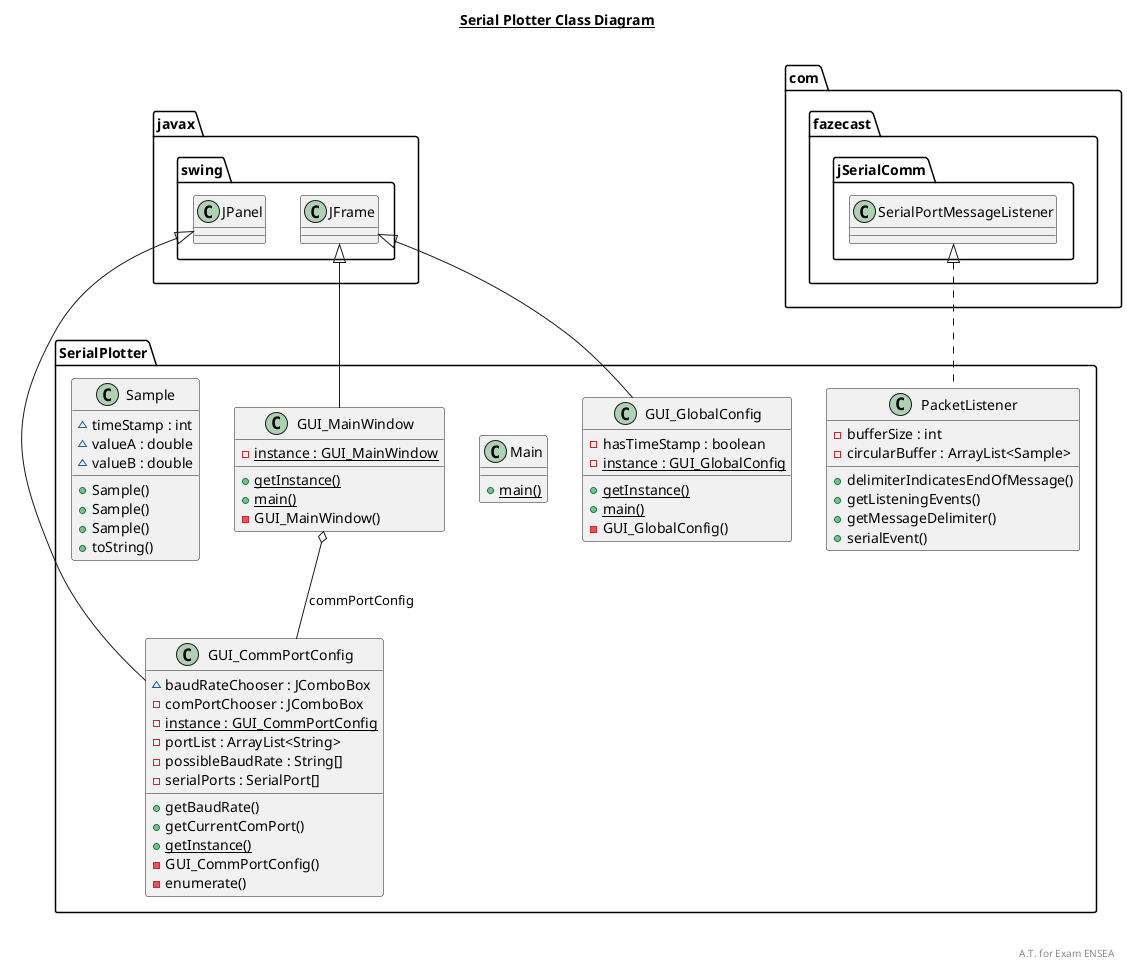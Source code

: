 @startuml

title __Serial Plotter Class Diagram__\n


  

  namespace SerialPlotter {
    class GUI_CommPortConfig {
        ~ baudRateChooser : JComboBox
        - comPortChooser : JComboBox
        {static} - instance : GUI_CommPortConfig
        - portList : ArrayList<String>
        - possibleBaudRate : String[]
        - serialPorts : SerialPort[]
        + getBaudRate()
        + getCurrentComPort()
        {static} + getInstance()
        - GUI_CommPortConfig()
        - enumerate()
    }
  }
  

  namespace SerialPlotter {
    class GUI_GlobalConfig {
        - hasTimeStamp : boolean
        {static} - instance : GUI_GlobalConfig
        {static} + getInstance()
        {static} + main()
        - GUI_GlobalConfig()
    }
  }
  

  namespace SerialPlotter  {
    class GUI_MainWindow {
        {static} - instance : GUI_MainWindow
        {static} + getInstance()
        {static} + main()
        - GUI_MainWindow()
    }
  }
  

  namespace SerialPlotter {
    class Main {
        {static} + main()
    }
  }
  

  namespace SerialPlotter  {
    class PacketListener {
        - bufferSize : int
        - circularBuffer : ArrayList<Sample>
        + delimiterIndicatesEndOfMessage()
        + getListeningEvents()
        + getMessageDelimiter()
        + serialEvent()
    }
  }
  

  namespace SerialPlotter {
    class Sample {
        ~ timeStamp : int
        ~ valueA : double
        ~ valueB : double
        + Sample()
        + Sample()
        + Sample()
        + toString()
    }
  }
  

  SerialPlotter.GUI_CommPortConfig -up-|> javax.swing.JPanel
  SerialPlotter.GUI_GlobalConfig -up-|> javax.swing.JFrame
  SerialPlotter.GUI_MainWindow -up-|> javax.swing.JFrame
  SerialPlotter.GUI_MainWindow o-- SerialPlotter.GUI_CommPortConfig : commPortConfig
  SerialPlotter.PacketListener .up.|> com.fazecast.jSerialComm.SerialPortMessageListener


right footer


A.T. for Exam ENSEA
endfooter

@enduml
